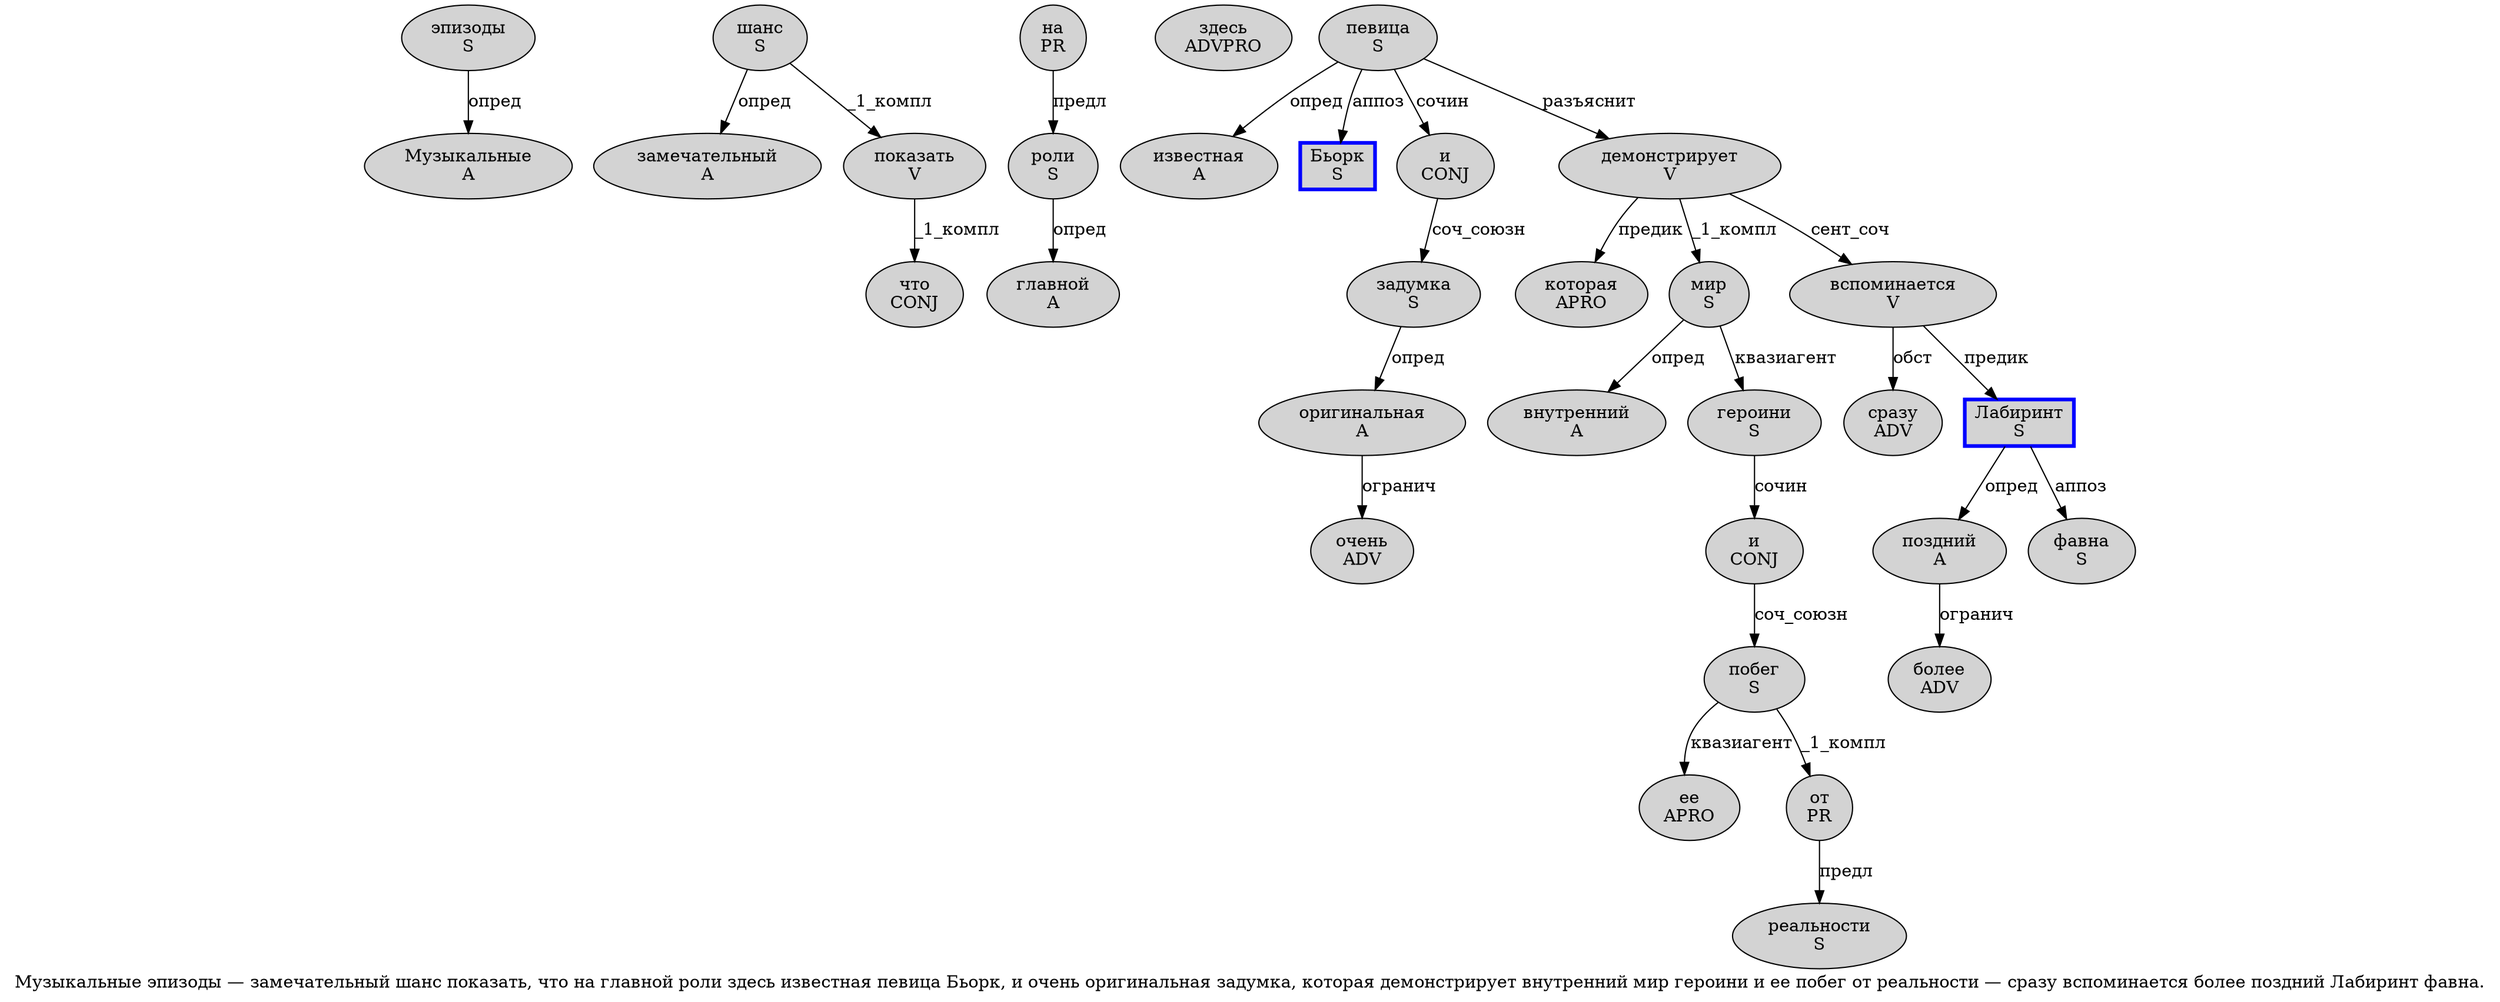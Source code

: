 digraph SENTENCE_402 {
	graph [label="Музыкальные эпизоды — замечательный шанс показать, что на главной роли здесь известная певица Бьорк, и очень оригинальная задумка, которая демонстрирует внутренний мир героини и ее побег от реальности — сразу вспоминается более поздний Лабиринт фавна."]
	node [style=filled]
		0 [label="Музыкальные
A" color="" fillcolor=lightgray penwidth=1 shape=ellipse]
		1 [label="эпизоды
S" color="" fillcolor=lightgray penwidth=1 shape=ellipse]
		3 [label="замечательный
A" color="" fillcolor=lightgray penwidth=1 shape=ellipse]
		4 [label="шанс
S" color="" fillcolor=lightgray penwidth=1 shape=ellipse]
		5 [label="показать
V" color="" fillcolor=lightgray penwidth=1 shape=ellipse]
		7 [label="что
CONJ" color="" fillcolor=lightgray penwidth=1 shape=ellipse]
		8 [label="на
PR" color="" fillcolor=lightgray penwidth=1 shape=ellipse]
		9 [label="главной
A" color="" fillcolor=lightgray penwidth=1 shape=ellipse]
		10 [label="роли
S" color="" fillcolor=lightgray penwidth=1 shape=ellipse]
		11 [label="здесь
ADVPRO" color="" fillcolor=lightgray penwidth=1 shape=ellipse]
		12 [label="известная
A" color="" fillcolor=lightgray penwidth=1 shape=ellipse]
		13 [label="певица
S" color="" fillcolor=lightgray penwidth=1 shape=ellipse]
		14 [label="Бьорк
S" color=blue fillcolor=lightgray penwidth=3 shape=box]
		16 [label="и
CONJ" color="" fillcolor=lightgray penwidth=1 shape=ellipse]
		17 [label="очень
ADV" color="" fillcolor=lightgray penwidth=1 shape=ellipse]
		18 [label="оригинальная
A" color="" fillcolor=lightgray penwidth=1 shape=ellipse]
		19 [label="задумка
S" color="" fillcolor=lightgray penwidth=1 shape=ellipse]
		21 [label="которая
APRO" color="" fillcolor=lightgray penwidth=1 shape=ellipse]
		22 [label="демонстрирует
V" color="" fillcolor=lightgray penwidth=1 shape=ellipse]
		23 [label="внутренний
A" color="" fillcolor=lightgray penwidth=1 shape=ellipse]
		24 [label="мир
S" color="" fillcolor=lightgray penwidth=1 shape=ellipse]
		25 [label="героини
S" color="" fillcolor=lightgray penwidth=1 shape=ellipse]
		26 [label="и
CONJ" color="" fillcolor=lightgray penwidth=1 shape=ellipse]
		27 [label="ее
APRO" color="" fillcolor=lightgray penwidth=1 shape=ellipse]
		28 [label="побег
S" color="" fillcolor=lightgray penwidth=1 shape=ellipse]
		29 [label="от
PR" color="" fillcolor=lightgray penwidth=1 shape=ellipse]
		30 [label="реальности
S" color="" fillcolor=lightgray penwidth=1 shape=ellipse]
		32 [label="сразу
ADV" color="" fillcolor=lightgray penwidth=1 shape=ellipse]
		33 [label="вспоминается
V" color="" fillcolor=lightgray penwidth=1 shape=ellipse]
		34 [label="более
ADV" color="" fillcolor=lightgray penwidth=1 shape=ellipse]
		35 [label="поздний
A" color="" fillcolor=lightgray penwidth=1 shape=ellipse]
		36 [label="Лабиринт
S" color=blue fillcolor=lightgray penwidth=3 shape=box]
		37 [label="фавна
S" color="" fillcolor=lightgray penwidth=1 shape=ellipse]
			26 -> 28 [label="соч_союзн"]
			29 -> 30 [label="предл"]
			24 -> 23 [label="опред"]
			24 -> 25 [label="квазиагент"]
			10 -> 9 [label="опред"]
			16 -> 19 [label="соч_союзн"]
			35 -> 34 [label="огранич"]
			22 -> 21 [label="предик"]
			22 -> 24 [label="_1_компл"]
			22 -> 33 [label="сент_соч"]
			36 -> 35 [label="опред"]
			36 -> 37 [label="аппоз"]
			4 -> 3 [label="опред"]
			4 -> 5 [label="_1_компл"]
			5 -> 7 [label="_1_компл"]
			1 -> 0 [label="опред"]
			19 -> 18 [label="опред"]
			8 -> 10 [label="предл"]
			25 -> 26 [label="сочин"]
			18 -> 17 [label="огранич"]
			13 -> 12 [label="опред"]
			13 -> 14 [label="аппоз"]
			13 -> 16 [label="сочин"]
			13 -> 22 [label="разъяснит"]
			33 -> 32 [label="обст"]
			33 -> 36 [label="предик"]
			28 -> 27 [label="квазиагент"]
			28 -> 29 [label="_1_компл"]
}
